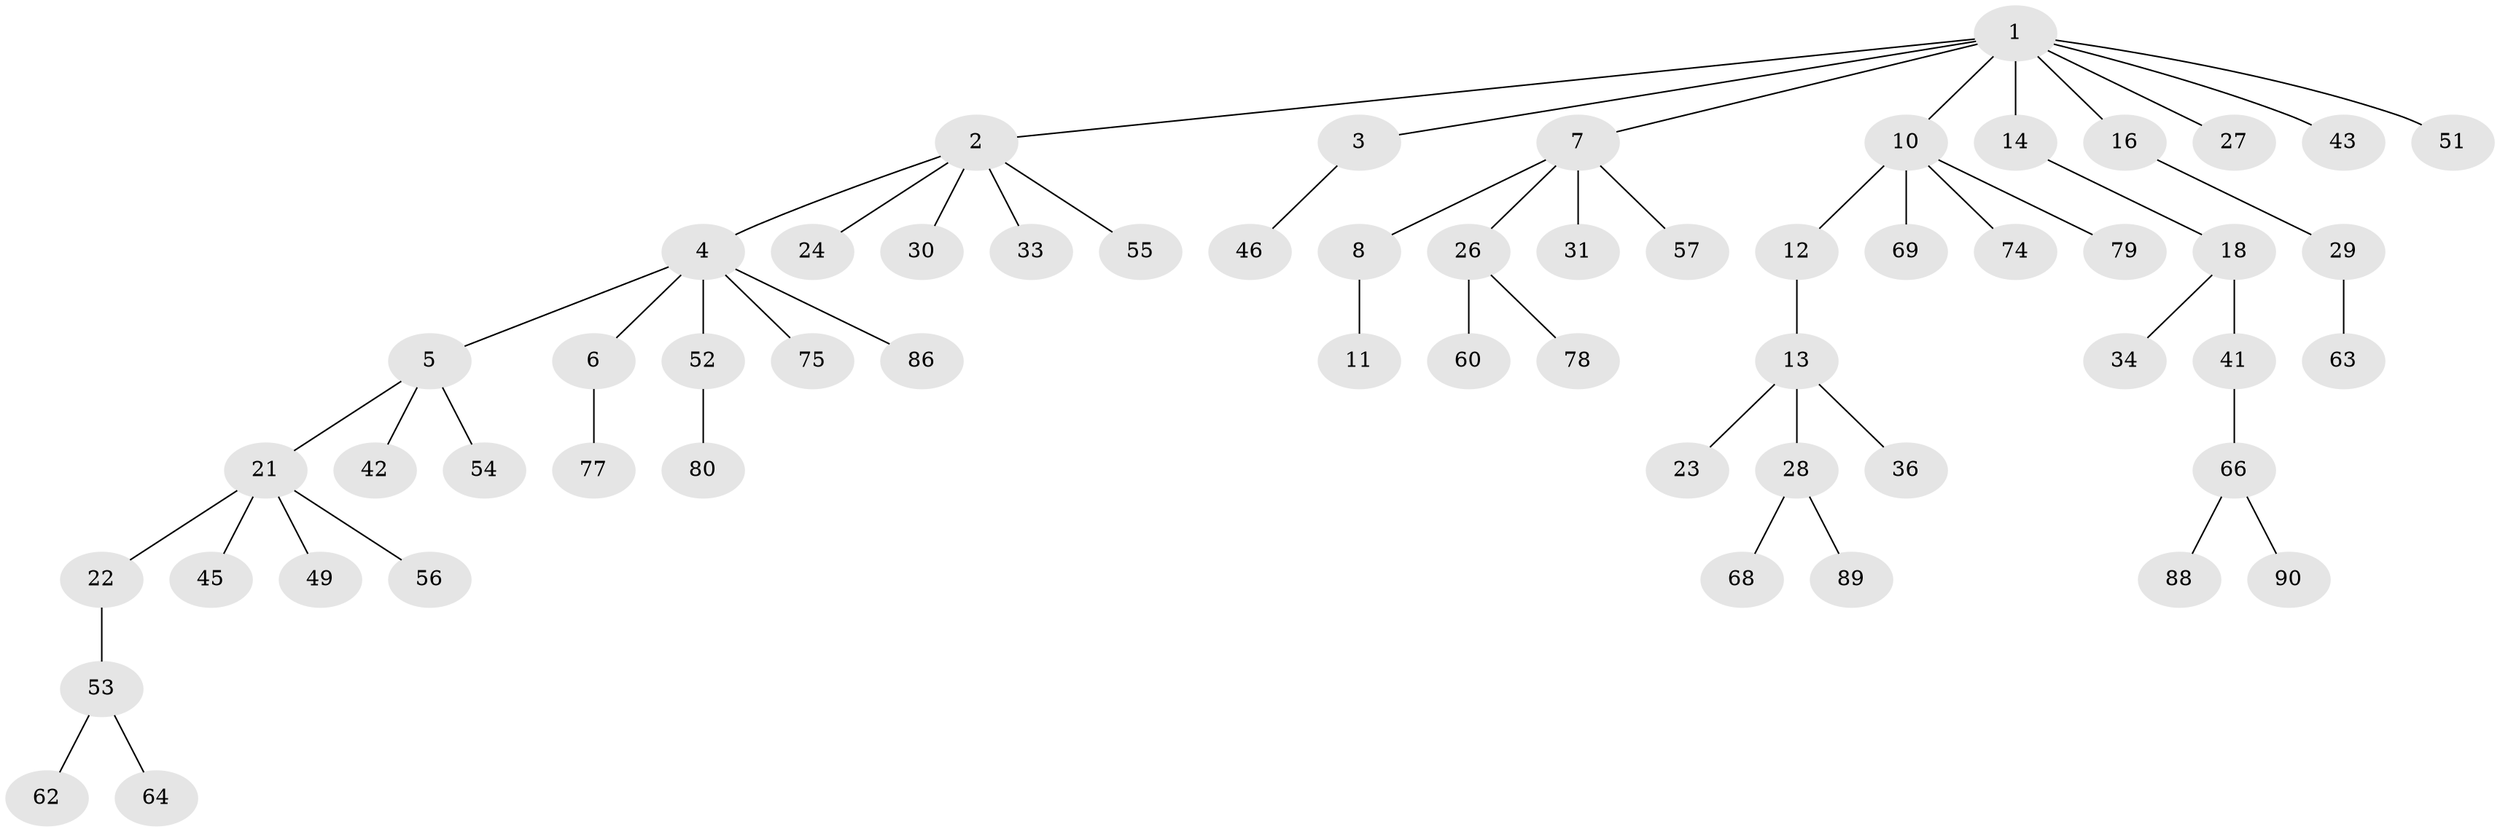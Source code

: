 // Generated by graph-tools (version 1.1) at 2025/24/03/03/25 07:24:07]
// undirected, 58 vertices, 57 edges
graph export_dot {
graph [start="1"]
  node [color=gray90,style=filled];
  1 [super="+15"];
  2 [super="+25"];
  3 [super="+20"];
  4 [super="+19"];
  5 [super="+17"];
  6 [super="+38"];
  7 [super="+9"];
  8 [super="+37"];
  10 [super="+32"];
  11 [super="+87"];
  12 [super="+67"];
  13 [super="+72"];
  14;
  16 [super="+50"];
  18 [super="+73"];
  21 [super="+48"];
  22;
  23 [super="+59"];
  24 [super="+35"];
  26 [super="+39"];
  27 [super="+84"];
  28 [super="+40"];
  29 [super="+47"];
  30;
  31 [super="+44"];
  33 [super="+70"];
  34;
  36 [super="+65"];
  41 [super="+82"];
  42;
  43;
  45;
  46;
  49;
  51 [super="+76"];
  52 [super="+58"];
  53 [super="+61"];
  54;
  55 [super="+81"];
  56;
  57;
  60 [super="+71"];
  62;
  63;
  64;
  66 [super="+83"];
  68 [super="+85"];
  69;
  74;
  75;
  77;
  78;
  79;
  80;
  86;
  88;
  89;
  90;
  1 -- 2;
  1 -- 3;
  1 -- 7;
  1 -- 10;
  1 -- 14;
  1 -- 43;
  1 -- 51;
  1 -- 16;
  1 -- 27;
  2 -- 4;
  2 -- 24;
  2 -- 33;
  2 -- 30;
  2 -- 55;
  3 -- 46;
  4 -- 5;
  4 -- 6;
  4 -- 52;
  4 -- 75;
  4 -- 86;
  5 -- 42;
  5 -- 54;
  5 -- 21;
  6 -- 77;
  7 -- 8;
  7 -- 26;
  7 -- 31;
  7 -- 57;
  8 -- 11;
  10 -- 12;
  10 -- 69;
  10 -- 74;
  10 -- 79;
  12 -- 13;
  13 -- 23;
  13 -- 28;
  13 -- 36;
  14 -- 18;
  16 -- 29;
  18 -- 34;
  18 -- 41;
  21 -- 22;
  21 -- 45;
  21 -- 49;
  21 -- 56;
  22 -- 53;
  26 -- 60;
  26 -- 78;
  28 -- 89;
  28 -- 68;
  29 -- 63;
  41 -- 66;
  52 -- 80;
  53 -- 62;
  53 -- 64;
  66 -- 88;
  66 -- 90;
}
